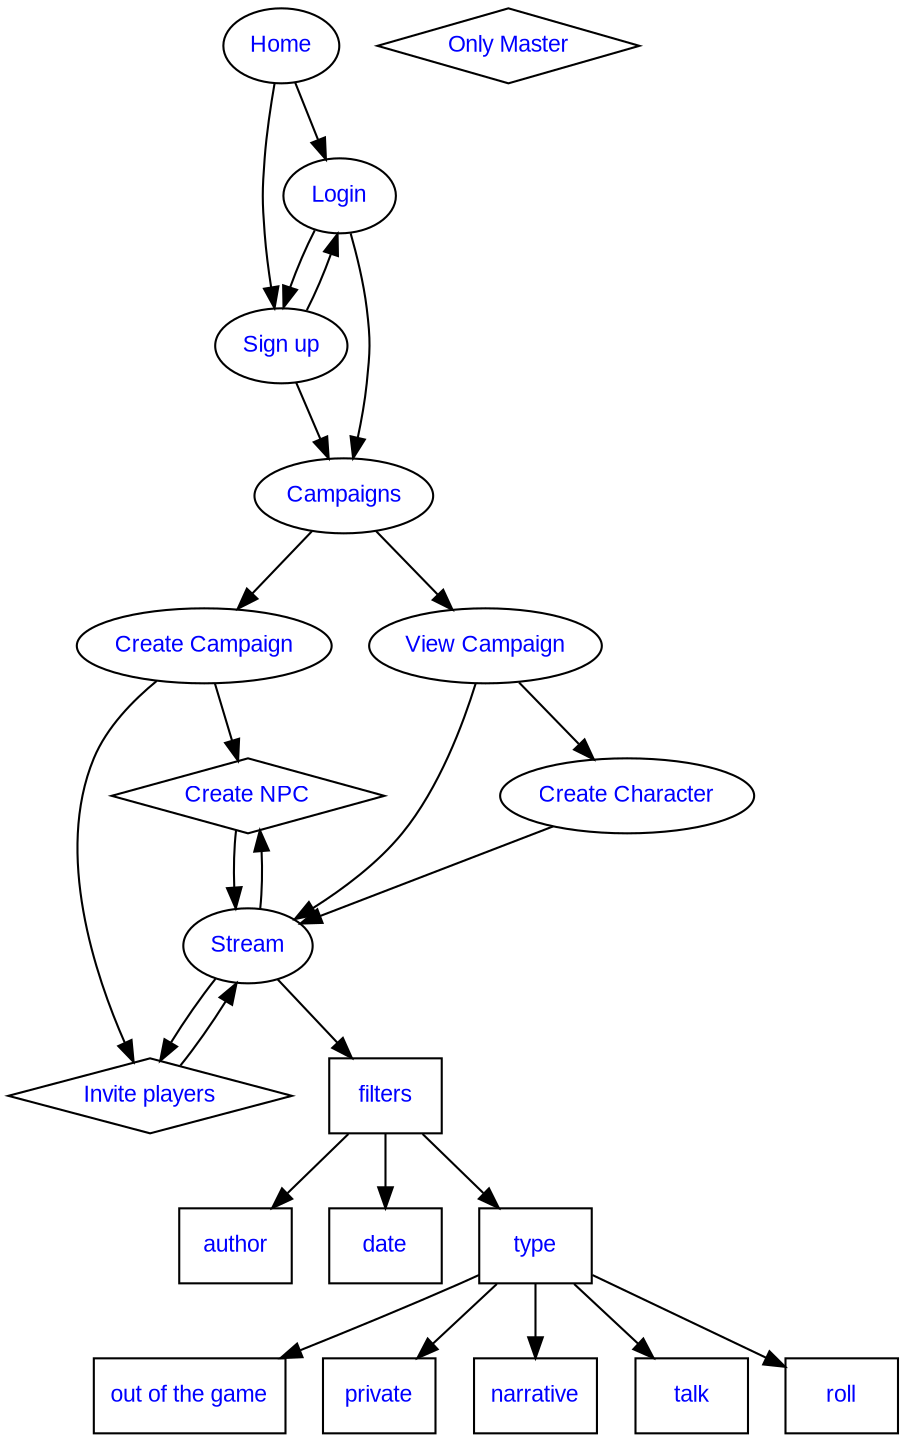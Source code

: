 digraph G {
	node [ fontname=Arial, fontcolor=blue, fontsize=11];
	edge [ fontname=Helvetica, fontcolor=red, fontsize=10 ];
	"Create NPC" [shape=diamond]
	"Invite players" [shape=diamond]
	"Only Master" [shape=diamond]
	Home
	Home -> Login
	Home -> "Sign up"
	Login -> "Sign up"
	"Sign up" -> Login
	Login -> Campaigns
	"Sign up" -> Campaigns
	Campaigns -> "Create Campaign"
	"Create Campaign" -> "Invite players"
	"Invite players" -> Stream
	"Create Campaign" -> "Create NPC"
	"Create NPC" -> Stream
	Stream -> "Create NPC"
	Campaigns -> "View Campaign"
	Stream -> "Invite players"
	"View Campaign" -> Stream
	"View Campaign" -> "Create Character"
	"Create Character" -> Stream
	filters[shape=box]
	author[shape=box]
	date[shape=box]
	type[shape=box]
	"out of the game"[shape=box]
	private[shape=box]
	narrative[shape=box]
	talk[shape=box]
	roll[shape=box]
	Stream -> filters
	filters -> author
	filters -> date
	filters -> type
	type -> "out of the game"
	type -> private
	type -> narrative
	type -> talk
	type -> roll
}

